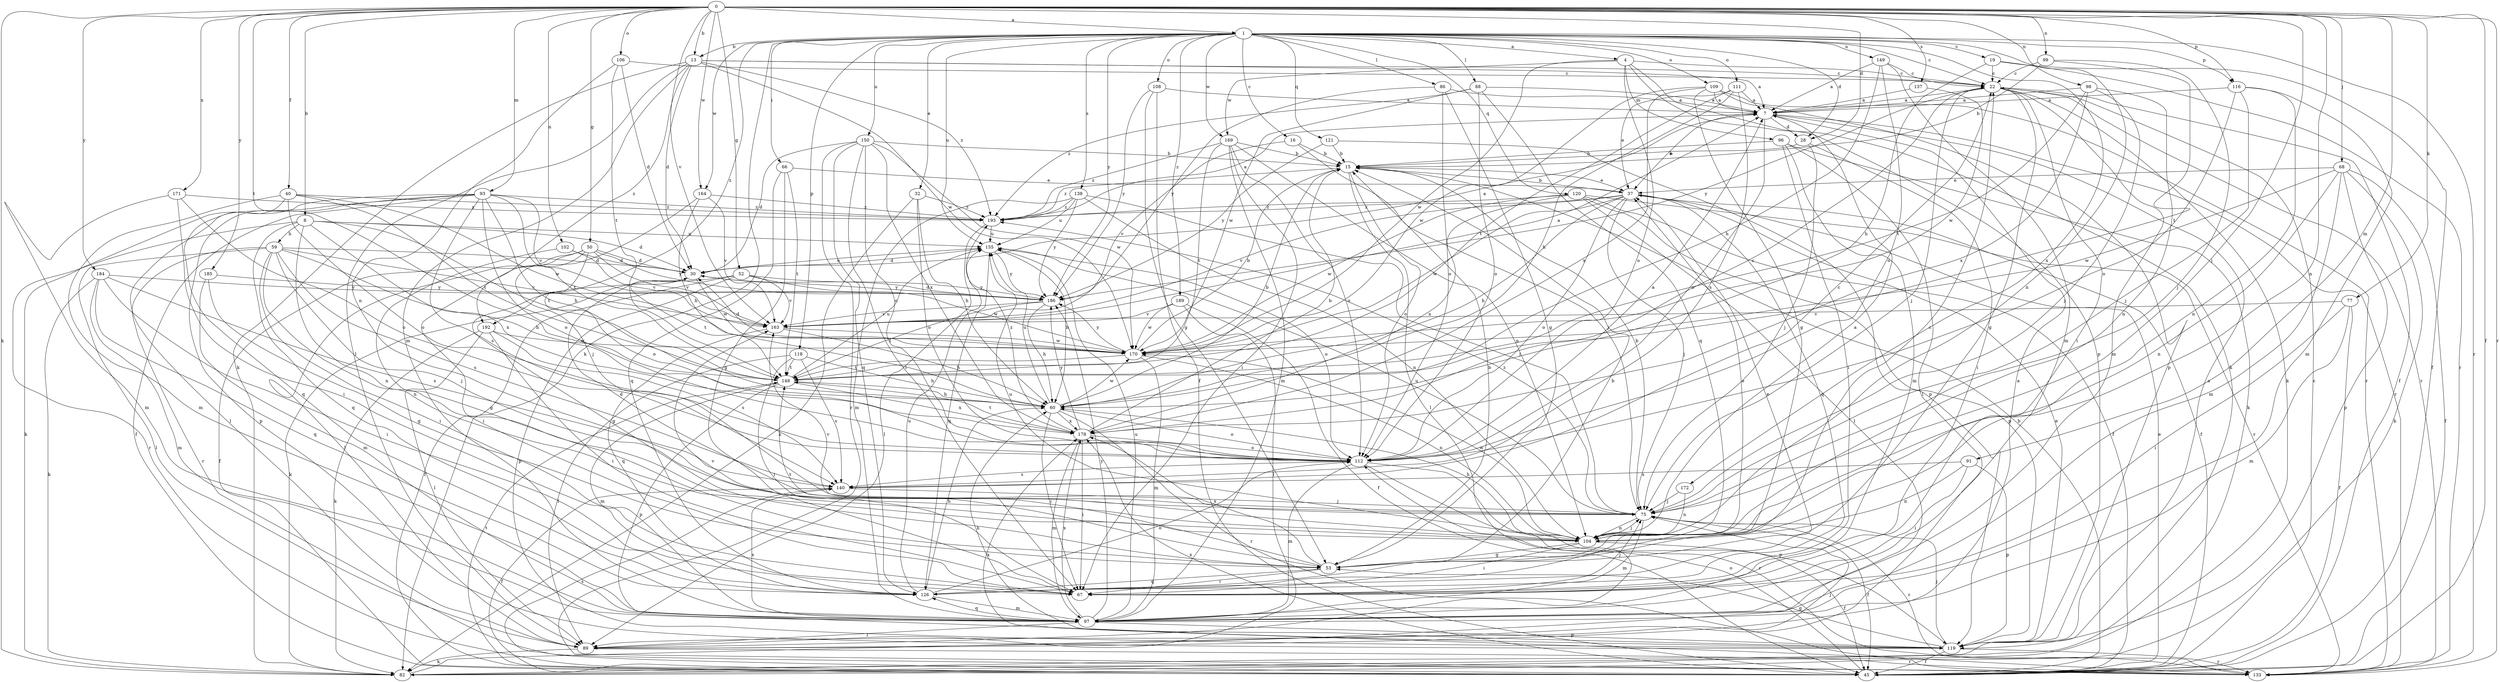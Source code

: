 strict digraph  {
0;
1;
4;
7;
8;
13;
15;
16;
19;
22;
28;
30;
32;
37;
40;
45;
50;
52;
53;
59;
60;
66;
67;
68;
75;
77;
82;
86;
88;
89;
91;
93;
96;
97;
98;
99;
102;
104;
106;
108;
109;
111;
112;
116;
118;
119;
120;
121;
126;
133;
137;
138;
140;
148;
149;
150;
155;
163;
164;
169;
170;
171;
172;
178;
184;
185;
186;
189;
192;
193;
0 -> 1  [label=a];
0 -> 8  [label=b];
0 -> 13  [label=b];
0 -> 28  [label=d];
0 -> 40  [label=f];
0 -> 45  [label=f];
0 -> 50  [label=g];
0 -> 52  [label=g];
0 -> 68  [label=j];
0 -> 75  [label=j];
0 -> 77  [label=k];
0 -> 82  [label=k];
0 -> 91  [label=m];
0 -> 93  [label=m];
0 -> 98  [label=n];
0 -> 99  [label=n];
0 -> 102  [label=n];
0 -> 104  [label=n];
0 -> 106  [label=o];
0 -> 116  [label=p];
0 -> 133  [label=r];
0 -> 137  [label=s];
0 -> 148  [label=t];
0 -> 163  [label=v];
0 -> 164  [label=w];
0 -> 171  [label=x];
0 -> 184  [label=y];
0 -> 185  [label=y];
1 -> 4  [label=a];
1 -> 13  [label=b];
1 -> 16  [label=c];
1 -> 19  [label=c];
1 -> 22  [label=c];
1 -> 28  [label=d];
1 -> 32  [label=e];
1 -> 66  [label=i];
1 -> 82  [label=k];
1 -> 86  [label=l];
1 -> 88  [label=l];
1 -> 104  [label=n];
1 -> 108  [label=o];
1 -> 109  [label=o];
1 -> 111  [label=o];
1 -> 116  [label=p];
1 -> 118  [label=p];
1 -> 120  [label=q];
1 -> 121  [label=q];
1 -> 133  [label=r];
1 -> 138  [label=s];
1 -> 149  [label=u];
1 -> 150  [label=u];
1 -> 155  [label=u];
1 -> 164  [label=w];
1 -> 169  [label=w];
1 -> 172  [label=x];
1 -> 186  [label=y];
1 -> 189  [label=z];
1 -> 192  [label=z];
4 -> 22  [label=c];
4 -> 82  [label=k];
4 -> 96  [label=m];
4 -> 112  [label=o];
4 -> 119  [label=p];
4 -> 169  [label=w];
4 -> 170  [label=w];
7 -> 28  [label=d];
7 -> 37  [label=e];
7 -> 112  [label=o];
7 -> 133  [label=r];
8 -> 30  [label=d];
8 -> 59  [label=h];
8 -> 104  [label=n];
8 -> 126  [label=q];
8 -> 133  [label=r];
8 -> 148  [label=t];
8 -> 155  [label=u];
8 -> 178  [label=x];
13 -> 7  [label=a];
13 -> 22  [label=c];
13 -> 30  [label=d];
13 -> 82  [label=k];
13 -> 89  [label=l];
13 -> 97  [label=m];
13 -> 170  [label=w];
13 -> 192  [label=z];
13 -> 193  [label=z];
15 -> 37  [label=e];
15 -> 89  [label=l];
15 -> 112  [label=o];
15 -> 193  [label=z];
16 -> 15  [label=b];
16 -> 75  [label=j];
16 -> 163  [label=v];
19 -> 22  [label=c];
19 -> 45  [label=f];
19 -> 60  [label=h];
19 -> 133  [label=r];
22 -> 7  [label=a];
22 -> 45  [label=f];
22 -> 53  [label=g];
22 -> 67  [label=i];
22 -> 75  [label=j];
22 -> 82  [label=k];
22 -> 97  [label=m];
22 -> 133  [label=r];
22 -> 186  [label=y];
28 -> 15  [label=b];
28 -> 67  [label=i];
28 -> 75  [label=j];
30 -> 7  [label=a];
30 -> 53  [label=g];
30 -> 148  [label=t];
30 -> 155  [label=u];
30 -> 170  [label=w];
30 -> 186  [label=y];
32 -> 60  [label=h];
32 -> 82  [label=k];
32 -> 112  [label=o];
32 -> 193  [label=z];
37 -> 15  [label=b];
37 -> 45  [label=f];
37 -> 60  [label=h];
37 -> 75  [label=j];
37 -> 112  [label=o];
37 -> 126  [label=q];
37 -> 163  [label=v];
37 -> 170  [label=w];
37 -> 193  [label=z];
40 -> 97  [label=m];
40 -> 112  [label=o];
40 -> 126  [label=q];
40 -> 148  [label=t];
40 -> 170  [label=w];
40 -> 193  [label=z];
45 -> 15  [label=b];
45 -> 22  [label=c];
45 -> 37  [label=e];
45 -> 112  [label=o];
45 -> 140  [label=s];
45 -> 148  [label=t];
45 -> 178  [label=x];
50 -> 30  [label=d];
50 -> 45  [label=f];
50 -> 67  [label=i];
50 -> 89  [label=l];
50 -> 112  [label=o];
50 -> 163  [label=v];
50 -> 186  [label=y];
52 -> 45  [label=f];
52 -> 82  [label=k];
52 -> 119  [label=p];
52 -> 163  [label=v];
52 -> 170  [label=w];
52 -> 186  [label=y];
53 -> 15  [label=b];
53 -> 22  [label=c];
53 -> 37  [label=e];
53 -> 67  [label=i];
53 -> 126  [label=q];
53 -> 148  [label=t];
53 -> 178  [label=x];
59 -> 30  [label=d];
59 -> 60  [label=h];
59 -> 67  [label=i];
59 -> 75  [label=j];
59 -> 89  [label=l];
59 -> 104  [label=n];
59 -> 133  [label=r];
59 -> 140  [label=s];
59 -> 163  [label=v];
60 -> 15  [label=b];
60 -> 67  [label=i];
60 -> 112  [label=o];
60 -> 133  [label=r];
60 -> 155  [label=u];
60 -> 170  [label=w];
60 -> 178  [label=x];
66 -> 37  [label=e];
66 -> 53  [label=g];
66 -> 126  [label=q];
66 -> 148  [label=t];
67 -> 75  [label=j];
67 -> 163  [label=v];
68 -> 37  [label=e];
68 -> 45  [label=f];
68 -> 82  [label=k];
68 -> 97  [label=m];
68 -> 104  [label=n];
68 -> 119  [label=p];
68 -> 170  [label=w];
75 -> 15  [label=b];
75 -> 30  [label=d];
75 -> 45  [label=f];
75 -> 97  [label=m];
75 -> 104  [label=n];
75 -> 133  [label=r];
75 -> 155  [label=u];
75 -> 193  [label=z];
77 -> 45  [label=f];
77 -> 67  [label=i];
77 -> 97  [label=m];
77 -> 163  [label=v];
82 -> 75  [label=j];
86 -> 7  [label=a];
86 -> 53  [label=g];
86 -> 112  [label=o];
86 -> 186  [label=y];
88 -> 7  [label=a];
88 -> 112  [label=o];
88 -> 126  [label=q];
88 -> 170  [label=w];
88 -> 193  [label=z];
89 -> 7  [label=a];
89 -> 82  [label=k];
89 -> 133  [label=r];
91 -> 67  [label=i];
91 -> 104  [label=n];
91 -> 119  [label=p];
91 -> 140  [label=s];
93 -> 45  [label=f];
93 -> 60  [label=h];
93 -> 82  [label=k];
93 -> 89  [label=l];
93 -> 112  [label=o];
93 -> 119  [label=p];
93 -> 140  [label=s];
93 -> 148  [label=t];
93 -> 163  [label=v];
93 -> 193  [label=z];
96 -> 15  [label=b];
96 -> 67  [label=i];
96 -> 82  [label=k];
96 -> 89  [label=l];
96 -> 97  [label=m];
97 -> 89  [label=l];
97 -> 119  [label=p];
97 -> 126  [label=q];
97 -> 140  [label=s];
97 -> 155  [label=u];
97 -> 178  [label=x];
97 -> 186  [label=y];
98 -> 7  [label=a];
98 -> 75  [label=j];
98 -> 104  [label=n];
98 -> 148  [label=t];
98 -> 178  [label=x];
99 -> 15  [label=b];
99 -> 22  [label=c];
99 -> 75  [label=j];
99 -> 148  [label=t];
102 -> 30  [label=d];
102 -> 53  [label=g];
102 -> 163  [label=v];
104 -> 7  [label=a];
104 -> 45  [label=f];
104 -> 53  [label=g];
104 -> 60  [label=h];
104 -> 67  [label=i];
104 -> 75  [label=j];
104 -> 155  [label=u];
104 -> 163  [label=v];
104 -> 170  [label=w];
106 -> 22  [label=c];
106 -> 30  [label=d];
106 -> 104  [label=n];
106 -> 148  [label=t];
108 -> 7  [label=a];
108 -> 45  [label=f];
108 -> 53  [label=g];
108 -> 186  [label=y];
109 -> 7  [label=a];
109 -> 53  [label=g];
109 -> 119  [label=p];
109 -> 133  [label=r];
109 -> 170  [label=w];
109 -> 178  [label=x];
111 -> 7  [label=a];
111 -> 37  [label=e];
111 -> 60  [label=h];
111 -> 140  [label=s];
111 -> 148  [label=t];
112 -> 7  [label=a];
112 -> 97  [label=m];
112 -> 119  [label=p];
112 -> 133  [label=r];
112 -> 140  [label=s];
116 -> 7  [label=a];
116 -> 75  [label=j];
116 -> 97  [label=m];
116 -> 104  [label=n];
116 -> 112  [label=o];
118 -> 60  [label=h];
118 -> 67  [label=i];
118 -> 89  [label=l];
118 -> 140  [label=s];
118 -> 148  [label=t];
119 -> 7  [label=a];
119 -> 37  [label=e];
119 -> 45  [label=f];
119 -> 53  [label=g];
119 -> 60  [label=h];
119 -> 75  [label=j];
119 -> 133  [label=r];
120 -> 45  [label=f];
120 -> 89  [label=l];
120 -> 119  [label=p];
120 -> 133  [label=r];
120 -> 170  [label=w];
120 -> 178  [label=x];
120 -> 193  [label=z];
121 -> 15  [label=b];
121 -> 119  [label=p];
121 -> 186  [label=y];
126 -> 15  [label=b];
126 -> 37  [label=e];
126 -> 60  [label=h];
126 -> 97  [label=m];
126 -> 112  [label=o];
126 -> 155  [label=u];
133 -> 178  [label=x];
137 -> 7  [label=a];
137 -> 170  [label=w];
138 -> 75  [label=j];
138 -> 97  [label=m];
138 -> 104  [label=n];
138 -> 155  [label=u];
138 -> 186  [label=y];
138 -> 193  [label=z];
140 -> 22  [label=c];
140 -> 45  [label=f];
140 -> 75  [label=j];
148 -> 60  [label=h];
148 -> 97  [label=m];
148 -> 119  [label=p];
148 -> 155  [label=u];
148 -> 178  [label=x];
149 -> 7  [label=a];
149 -> 22  [label=c];
149 -> 60  [label=h];
149 -> 97  [label=m];
149 -> 112  [label=o];
150 -> 15  [label=b];
150 -> 30  [label=d];
150 -> 67  [label=i];
150 -> 112  [label=o];
150 -> 126  [label=q];
150 -> 133  [label=r];
150 -> 170  [label=w];
150 -> 178  [label=x];
155 -> 30  [label=d];
155 -> 60  [label=h];
155 -> 112  [label=o];
155 -> 126  [label=q];
155 -> 186  [label=y];
163 -> 7  [label=a];
163 -> 60  [label=h];
163 -> 126  [label=q];
163 -> 170  [label=w];
164 -> 60  [label=h];
164 -> 75  [label=j];
164 -> 163  [label=v];
164 -> 193  [label=z];
169 -> 15  [label=b];
169 -> 67  [label=i];
169 -> 97  [label=m];
169 -> 104  [label=n];
169 -> 112  [label=o];
169 -> 148  [label=t];
169 -> 193  [label=z];
170 -> 15  [label=b];
170 -> 30  [label=d];
170 -> 97  [label=m];
170 -> 104  [label=n];
170 -> 148  [label=t];
170 -> 186  [label=y];
171 -> 67  [label=i];
171 -> 97  [label=m];
171 -> 112  [label=o];
171 -> 193  [label=z];
172 -> 75  [label=j];
172 -> 104  [label=n];
178 -> 15  [label=b];
178 -> 22  [label=c];
178 -> 67  [label=i];
178 -> 97  [label=m];
178 -> 112  [label=o];
178 -> 148  [label=t];
178 -> 186  [label=y];
178 -> 193  [label=z];
184 -> 67  [label=i];
184 -> 82  [label=k];
184 -> 97  [label=m];
184 -> 126  [label=q];
184 -> 140  [label=s];
184 -> 186  [label=y];
185 -> 53  [label=g];
185 -> 97  [label=m];
185 -> 186  [label=y];
186 -> 30  [label=d];
186 -> 60  [label=h];
186 -> 148  [label=t];
186 -> 163  [label=v];
189 -> 45  [label=f];
189 -> 89  [label=l];
189 -> 163  [label=v];
189 -> 170  [label=w];
192 -> 67  [label=i];
192 -> 82  [label=k];
192 -> 89  [label=l];
192 -> 140  [label=s];
192 -> 170  [label=w];
193 -> 7  [label=a];
193 -> 89  [label=l];
193 -> 155  [label=u];
}
